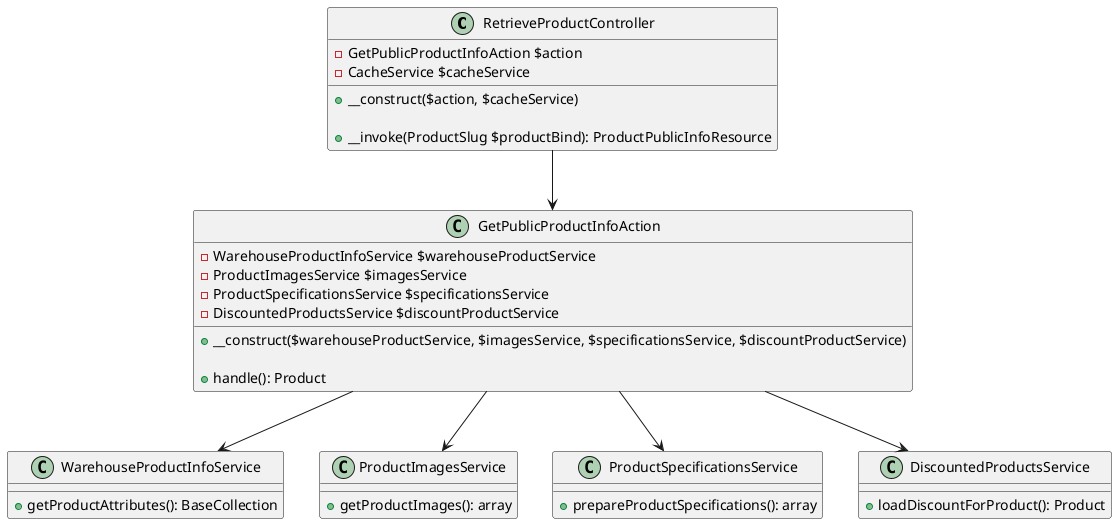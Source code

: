 @startuml

class RetrieveProductController {
    - GetPublicProductInfoAction $action
    - CacheService $cacheService

    + __construct($action, $cacheService)

    + __invoke(ProductSlug $productBind): ProductPublicInfoResource
}

class GetPublicProductInfoAction {
    - WarehouseProductInfoService $warehouseProductService
    - ProductImagesService $imagesService
    - ProductSpecificationsService $specificationsService
    - DiscountedProductsService $discountProductService

    + __construct($warehouseProductService, $imagesService, $specificationsService, $discountProductService)

    + handle(): Product
}

class WarehouseProductInfoService {
    + getProductAttributes(): BaseCollection
}

class ProductImagesService {
    + getProductImages(): array
}

class ProductSpecificationsService {
    + prepareProductSpecifications(): array
}

class DiscountedProductsService {
    + loadDiscountForProduct(): Product
}

RetrieveProductController --> GetPublicProductInfoAction

GetPublicProductInfoAction --> WarehouseProductInfoService
GetPublicProductInfoAction --> ProductImagesService
GetPublicProductInfoAction --> ProductSpecificationsService
GetPublicProductInfoAction --> DiscountedProductsService

@enduml